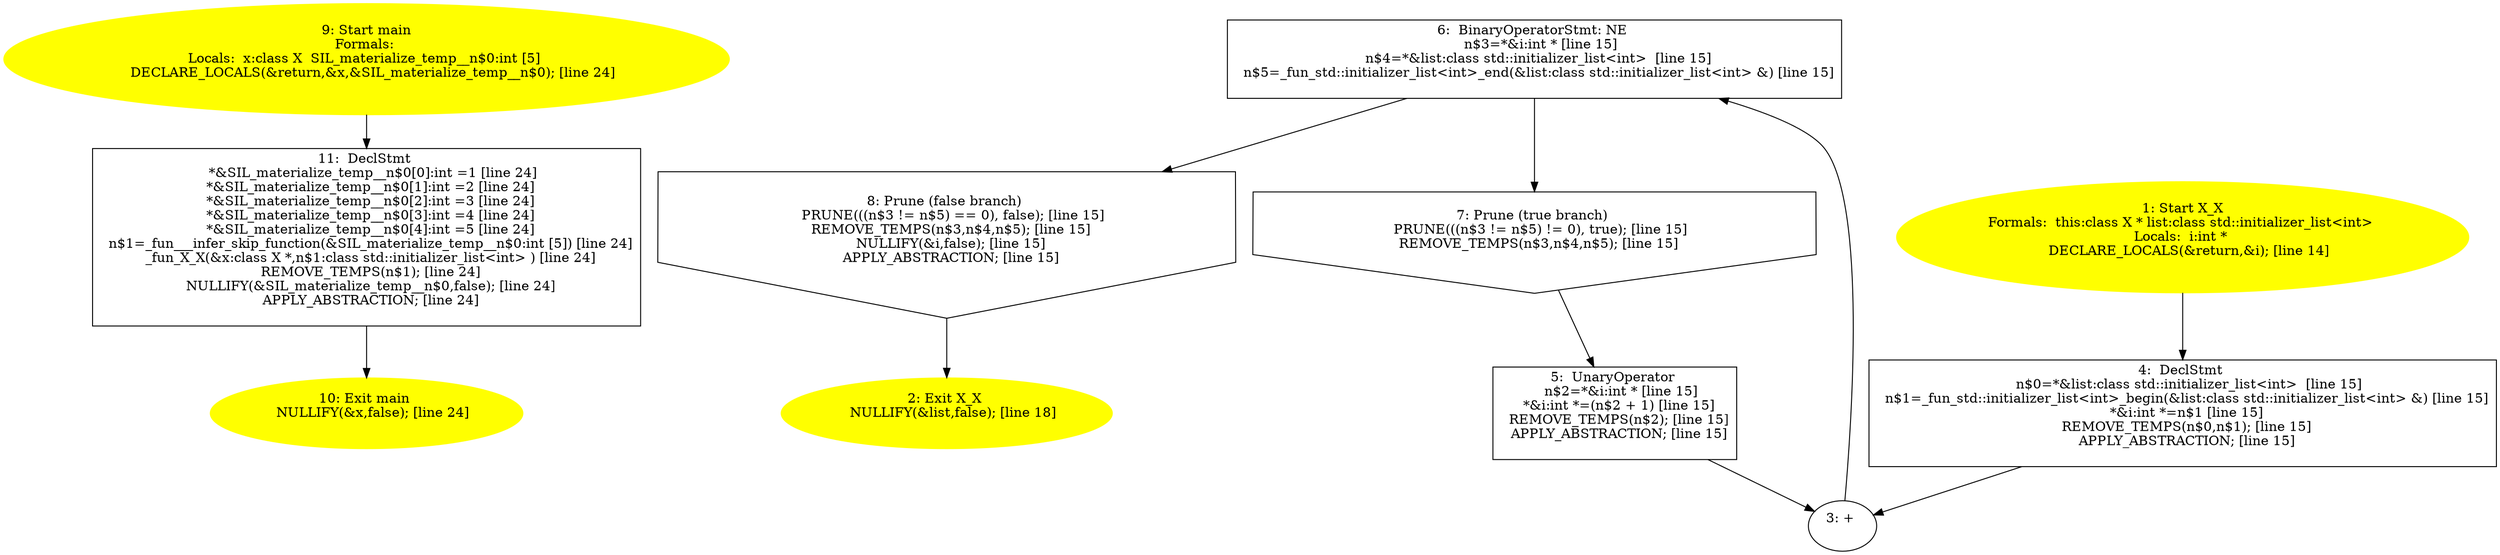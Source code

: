 digraph iCFG {
11 [label="11:  DeclStmt \n   *&SIL_materialize_temp__n$0[0]:int =1 [line 24]\n  *&SIL_materialize_temp__n$0[1]:int =2 [line 24]\n  *&SIL_materialize_temp__n$0[2]:int =3 [line 24]\n  *&SIL_materialize_temp__n$0[3]:int =4 [line 24]\n  *&SIL_materialize_temp__n$0[4]:int =5 [line 24]\n  n$1=_fun___infer_skip_function(&SIL_materialize_temp__n$0:int [5]) [line 24]\n  _fun_X_X(&x:class X *,n$1:class std::initializer_list<int> ) [line 24]\n  REMOVE_TEMPS(n$1); [line 24]\n  NULLIFY(&SIL_materialize_temp__n$0,false); [line 24]\n  APPLY_ABSTRACTION; [line 24]\n " shape="box"]
	

	 11 -> 10 ;
10 [label="10: Exit main \n   NULLIFY(&x,false); [line 24]\n " color=yellow style=filled]
	

9 [label="9: Start main\nFormals: \nLocals:  x:class X  SIL_materialize_temp__n$0:int [5] \n   DECLARE_LOCALS(&return,&x,&SIL_materialize_temp__n$0); [line 24]\n " color=yellow style=filled]
	

	 9 -> 11 ;
8 [label="8: Prune (false branch) \n   PRUNE(((n$3 != n$5) == 0), false); [line 15]\n  REMOVE_TEMPS(n$3,n$4,n$5); [line 15]\n  NULLIFY(&i,false); [line 15]\n  APPLY_ABSTRACTION; [line 15]\n " shape="invhouse"]
	

	 8 -> 2 ;
7 [label="7: Prune (true branch) \n   PRUNE(((n$3 != n$5) != 0), true); [line 15]\n  REMOVE_TEMPS(n$3,n$4,n$5); [line 15]\n " shape="invhouse"]
	

	 7 -> 5 ;
6 [label="6:  BinaryOperatorStmt: NE \n   n$3=*&i:int * [line 15]\n  n$4=*&list:class std::initializer_list<int>  [line 15]\n  n$5=_fun_std::initializer_list<int>_end(&list:class std::initializer_list<int> &) [line 15]\n " shape="box"]
	

	 6 -> 7 ;
	 6 -> 8 ;
5 [label="5:  UnaryOperator \n   n$2=*&i:int * [line 15]\n  *&i:int *=(n$2 + 1) [line 15]\n  REMOVE_TEMPS(n$2); [line 15]\n  APPLY_ABSTRACTION; [line 15]\n " shape="box"]
	

	 5 -> 3 ;
4 [label="4:  DeclStmt \n   n$0=*&list:class std::initializer_list<int>  [line 15]\n  n$1=_fun_std::initializer_list<int>_begin(&list:class std::initializer_list<int> &) [line 15]\n  *&i:int *=n$1 [line 15]\n  REMOVE_TEMPS(n$0,n$1); [line 15]\n  APPLY_ABSTRACTION; [line 15]\n " shape="box"]
	

	 4 -> 3 ;
3 [label="3: + \n  " ]
	

	 3 -> 6 ;
2 [label="2: Exit X_X \n   NULLIFY(&list,false); [line 18]\n " color=yellow style=filled]
	

1 [label="1: Start X_X\nFormals:  this:class X * list:class std::initializer_list<int> \nLocals:  i:int * \n   DECLARE_LOCALS(&return,&i); [line 14]\n " color=yellow style=filled]
	

	 1 -> 4 ;
}
